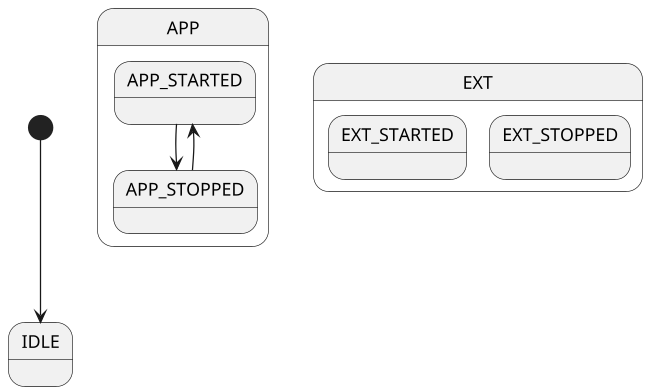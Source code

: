 @startuml
'https://plantuml.com/state-diagram

scale 650 width
state "IDLE" as idle
state "APP" as app {
    state "APP_STARTED" as aStart
    state "APP_STOPPED" as aStop
}
state "EXT" as ext {
    state "EXT_STARTED" as eStart
    state "EXT_STOPPED" as eStop
}

[*] --> idle
aStart -> aStop
aStop --> aStart
@enduml